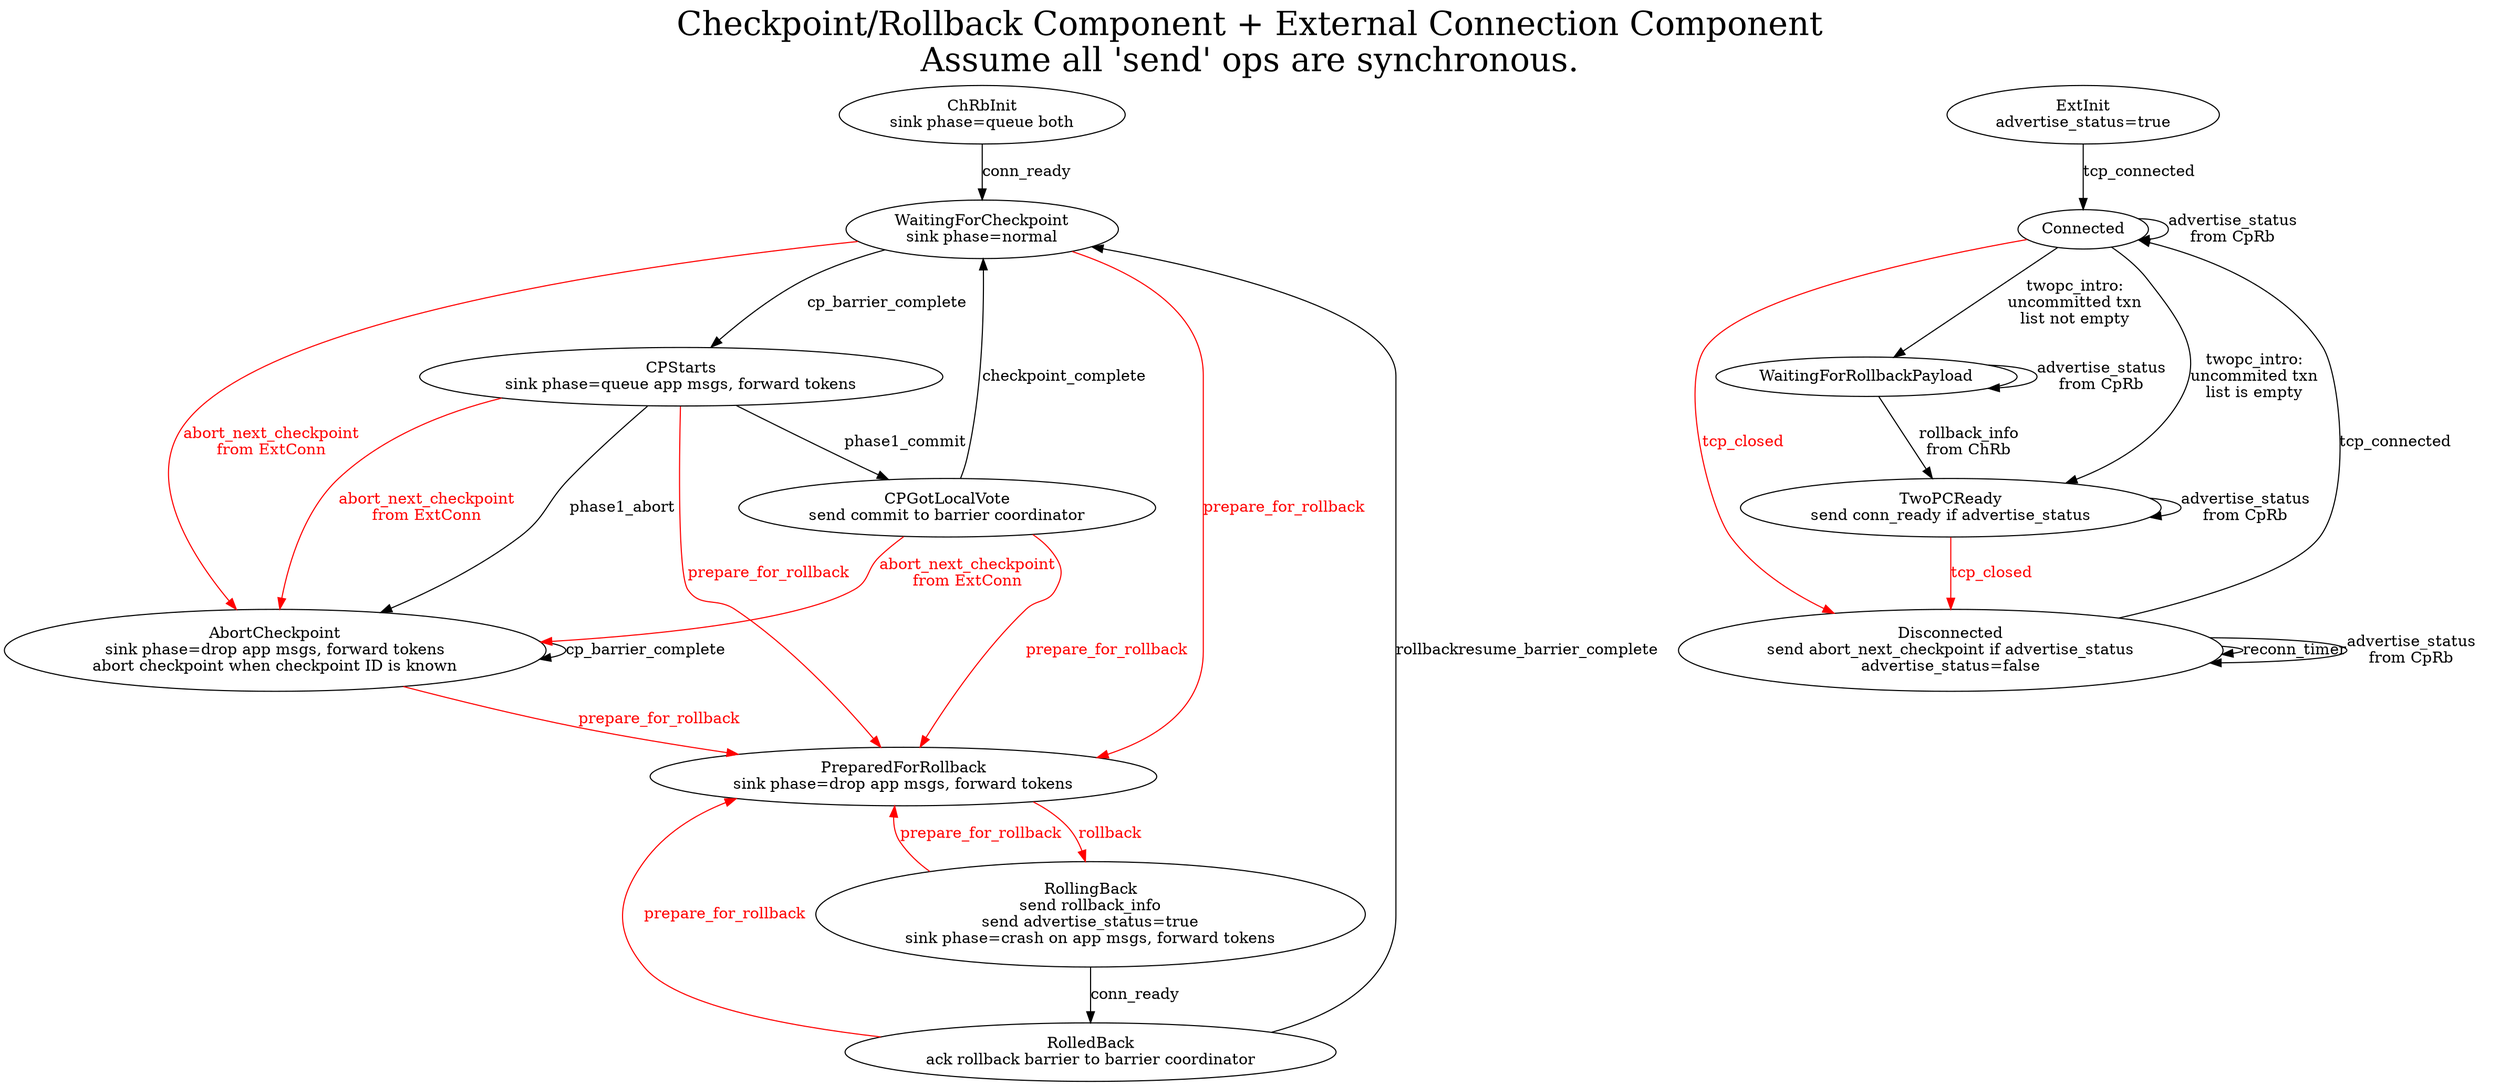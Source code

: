 digraph mashup {
    graph [label="Checkpoint/Rollback Component + External Connection Component\nAssume all 'send' ops are synchronous.",labelloc=t,fontsize=30];

    ## BEGIN LEFT
    subgraph checkpoint_rollback_component {
	graph [label="SUB Checkpoint/Rollback Component",labelloc=t,fontsize=20];

	// Subgraphs
	subgraph init {
            ChRbInit [label="ChRbInit\nsink phase=queue both"];
	}
	subgraph cp {
            WaitingForCheckpoint [label="WaitingForCheckpoint\nsink phase=normal"];
            AbortCheckpoint [label="AbortCheckpoint\nsink phase=drop app msgs, forward tokens\nabort checkpoint when checkpoint ID is known"];
	}
	subgraph sacp {
            CPStarts [label="CPStarts\nsink phase=queue app msgs, forward tokens"];
            CPGotLocalVote [label="CPGotLocalVote\nsend commit to barrier coordinator"];
            // CPGotGlobalVote; // Can we remove this node?

                                    CPStarts -> CPGotLocalVote [label="phase1_commit"];
            CPStarts -> AbortCheckpoint [label="phase1_abort"];
            CPGotLocalVote -> WaitingForCheckpoint [label="checkpoint_complete"];
	}
	subgraph rollback {
            PreparedForRollback [label="PreparedForRollback\nsink phase=drop app msgs, forward tokens"];
            RollingBack [label="RollingBack\nsend rollback_info\nsend advertise_status=true\nsink phase=crash on app msgs, forward tokens"];
            RolledBack [label="RolledBack\nack rollback barrier to barrier coordinator"];

            PreparedForRollback -> RollingBack [label="rollback",fontcolor=red,color=red];
	}

	// Other Edges
	ChRbInit -> WaitingForCheckpoint [label="conn_ready"];

	WaitingForCheckpoint -> CPStarts [label="cp_barrier_complete"];
	AbortCheckpoint -> AbortCheckpoint [label="cp_barrier_complete"];

	WaitingForCheckpoint -> PreparedForRollback [label="prepare_for_rollback",fontcolor=red,color=red];
	AbortCheckpoint -> PreparedForRollback [label="prepare_for_rollback",fontcolor=red,color=red];
	CPStarts -> PreparedForRollback [label="prepare_for_rollback",fontcolor=red,color=red];
	CPGotLocalVote -> PreparedForRollback [label="prepare_for_rollback",fontcolor=red,color=red];

	WaitingForCheckpoint -> AbortCheckpoint [label="abort_next_checkpoint\nfrom ExtConn",fontcolor=red,color=red];
	CPStarts -> AbortCheckpoint [label="abort_next_checkpoint\nfrom ExtConn",fontcolor=red,color=red];
	CPGotLocalVote -> AbortCheckpoint [label="abort_next_checkpoint\nfrom ExtConn",fontcolor=red,color=red];

	RollingBack -> RolledBack [label="conn_ready"];
	RollingBack -> PreparedForRollback [label="prepare_for_rollback",fontcolor=red,color=red];

	RolledBack -> WaitingForCheckpoint [label="rollbackresume_barrier_complete"];
	RolledBack -> PreparedForRollback [label="prepare_for_rollback",fontcolor=red,color=red];
    }
    ## END LEFT

    ## BEGIN RIGHT
    subgraph external_connection_component {
        graph [label="External Connection Component",labelloc=t,fontsize=30];

        ExtInit [label="ExtInit\nadvertise_status=true"];
        ## ExtInit -> ExtInit [label="reconn_timer"];
        ExtInit -> Connected [label="tcp_connected"];
        Connected -> Disconnected [label="tcp_closed",fontcolor=red,color=red];
        Connected -> Connected [label="advertise_status\nfrom CpRb"];
        Disconnected [label="Disconnected\nsend abort_next_checkpoint if advertise_status\nadvertise_status=false"];
        Disconnected -> Connected [label="tcp_connected"];
        Disconnected -> Disconnected [label="reconn_timer"];
        Disconnected -> Disconnected [label="advertise_status\nfrom CpRb"];
        Connected -> WaitingForRollbackPayload [label="twopc_intro:\nuncommitted txn\nlist not empty"];
        Connected -> TwoPCReady [label="twopc_intro:\nuncommited txn\nlist is empty"];
        WaitingForRollbackPayload -> TwoPCReady [label="rollback_info\nfrom ChRb"];
        WaitingForRollbackPayload -> WaitingForRollbackPayload [label="advertise_status\nfrom CpRb"];

        TwoPCReady [label="TwoPCReady\nsend conn_ready if advertise_status"]
        TwoPCReady -> Disconnected [label="tcp_closed",fontcolor=red,color=red];
        TwoPCReady -> TwoPCReady [label="advertise_status\nfrom CpRb"]
    }
    # END RIGHT

    {rank=same; ChRbInit; ExtInit; };
    ## {rank=same; Disconnected; RollingBack; ; };
}
